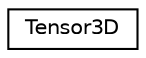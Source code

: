digraph "Graphical Class Hierarchy"
{
 // LATEX_PDF_SIZE
  edge [fontname="Helvetica",fontsize="10",labelfontname="Helvetica",labelfontsize="10"];
  node [fontname="Helvetica",fontsize="10",shape=record];
  rankdir="LR";
  Node0 [label="Tensor3D",height=0.2,width=0.4,color="black", fillcolor="white", style="filled",URL="$struct_tensor3_d.xhtml",tooltip="Structure to hold 3D tensor information."];
}
